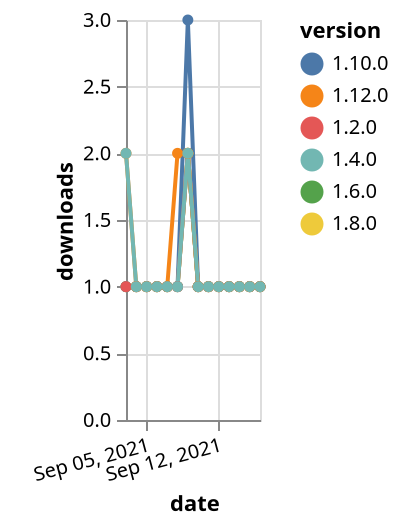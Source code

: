 {"$schema": "https://vega.github.io/schema/vega-lite/v5.json", "description": "A simple bar chart with embedded data.", "data": {"values": [{"date": "2021-09-03", "total": 182, "delta": 1, "version": "1.6.0"}, {"date": "2021-09-04", "total": 183, "delta": 1, "version": "1.6.0"}, {"date": "2021-09-05", "total": 184, "delta": 1, "version": "1.6.0"}, {"date": "2021-09-06", "total": 185, "delta": 1, "version": "1.6.0"}, {"date": "2021-09-07", "total": 186, "delta": 1, "version": "1.6.0"}, {"date": "2021-09-08", "total": 187, "delta": 1, "version": "1.6.0"}, {"date": "2021-09-09", "total": 189, "delta": 2, "version": "1.6.0"}, {"date": "2021-09-10", "total": 190, "delta": 1, "version": "1.6.0"}, {"date": "2021-09-11", "total": 191, "delta": 1, "version": "1.6.0"}, {"date": "2021-09-12", "total": 192, "delta": 1, "version": "1.6.0"}, {"date": "2021-09-13", "total": 193, "delta": 1, "version": "1.6.0"}, {"date": "2021-09-14", "total": 194, "delta": 1, "version": "1.6.0"}, {"date": "2021-09-15", "total": 195, "delta": 1, "version": "1.6.0"}, {"date": "2021-09-16", "total": 196, "delta": 1, "version": "1.6.0"}, {"date": "2021-09-03", "total": 155, "delta": 1, "version": "1.8.0"}, {"date": "2021-09-04", "total": 156, "delta": 1, "version": "1.8.0"}, {"date": "2021-09-05", "total": 157, "delta": 1, "version": "1.8.0"}, {"date": "2021-09-06", "total": 158, "delta": 1, "version": "1.8.0"}, {"date": "2021-09-07", "total": 159, "delta": 1, "version": "1.8.0"}, {"date": "2021-09-08", "total": 160, "delta": 1, "version": "1.8.0"}, {"date": "2021-09-09", "total": 162, "delta": 2, "version": "1.8.0"}, {"date": "2021-09-10", "total": 163, "delta": 1, "version": "1.8.0"}, {"date": "2021-09-11", "total": 164, "delta": 1, "version": "1.8.0"}, {"date": "2021-09-12", "total": 165, "delta": 1, "version": "1.8.0"}, {"date": "2021-09-13", "total": 166, "delta": 1, "version": "1.8.0"}, {"date": "2021-09-14", "total": 167, "delta": 1, "version": "1.8.0"}, {"date": "2021-09-15", "total": 168, "delta": 1, "version": "1.8.0"}, {"date": "2021-09-16", "total": 169, "delta": 1, "version": "1.8.0"}, {"date": "2021-09-03", "total": 179, "delta": 1, "version": "1.10.0"}, {"date": "2021-09-04", "total": 180, "delta": 1, "version": "1.10.0"}, {"date": "2021-09-05", "total": 181, "delta": 1, "version": "1.10.0"}, {"date": "2021-09-06", "total": 182, "delta": 1, "version": "1.10.0"}, {"date": "2021-09-07", "total": 183, "delta": 1, "version": "1.10.0"}, {"date": "2021-09-08", "total": 184, "delta": 1, "version": "1.10.0"}, {"date": "2021-09-09", "total": 187, "delta": 3, "version": "1.10.0"}, {"date": "2021-09-10", "total": 188, "delta": 1, "version": "1.10.0"}, {"date": "2021-09-11", "total": 189, "delta": 1, "version": "1.10.0"}, {"date": "2021-09-12", "total": 190, "delta": 1, "version": "1.10.0"}, {"date": "2021-09-13", "total": 191, "delta": 1, "version": "1.10.0"}, {"date": "2021-09-14", "total": 192, "delta": 1, "version": "1.10.0"}, {"date": "2021-09-15", "total": 193, "delta": 1, "version": "1.10.0"}, {"date": "2021-09-16", "total": 194, "delta": 1, "version": "1.10.0"}, {"date": "2021-09-03", "total": 230, "delta": 1, "version": "1.2.0"}, {"date": "2021-09-04", "total": 231, "delta": 1, "version": "1.2.0"}, {"date": "2021-09-05", "total": 232, "delta": 1, "version": "1.2.0"}, {"date": "2021-09-06", "total": 233, "delta": 1, "version": "1.2.0"}, {"date": "2021-09-07", "total": 234, "delta": 1, "version": "1.2.0"}, {"date": "2021-09-08", "total": 235, "delta": 1, "version": "1.2.0"}, {"date": "2021-09-09", "total": 237, "delta": 2, "version": "1.2.0"}, {"date": "2021-09-10", "total": 238, "delta": 1, "version": "1.2.0"}, {"date": "2021-09-11", "total": 239, "delta": 1, "version": "1.2.0"}, {"date": "2021-09-12", "total": 240, "delta": 1, "version": "1.2.0"}, {"date": "2021-09-13", "total": 241, "delta": 1, "version": "1.2.0"}, {"date": "2021-09-14", "total": 242, "delta": 1, "version": "1.2.0"}, {"date": "2021-09-15", "total": 243, "delta": 1, "version": "1.2.0"}, {"date": "2021-09-16", "total": 244, "delta": 1, "version": "1.2.0"}, {"date": "2021-09-03", "total": 127, "delta": 2, "version": "1.12.0"}, {"date": "2021-09-04", "total": 128, "delta": 1, "version": "1.12.0"}, {"date": "2021-09-05", "total": 129, "delta": 1, "version": "1.12.0"}, {"date": "2021-09-06", "total": 130, "delta": 1, "version": "1.12.0"}, {"date": "2021-09-07", "total": 131, "delta": 1, "version": "1.12.0"}, {"date": "2021-09-08", "total": 133, "delta": 2, "version": "1.12.0"}, {"date": "2021-09-09", "total": 135, "delta": 2, "version": "1.12.0"}, {"date": "2021-09-10", "total": 136, "delta": 1, "version": "1.12.0"}, {"date": "2021-09-11", "total": 137, "delta": 1, "version": "1.12.0"}, {"date": "2021-09-12", "total": 138, "delta": 1, "version": "1.12.0"}, {"date": "2021-09-13", "total": 139, "delta": 1, "version": "1.12.0"}, {"date": "2021-09-14", "total": 140, "delta": 1, "version": "1.12.0"}, {"date": "2021-09-15", "total": 141, "delta": 1, "version": "1.12.0"}, {"date": "2021-09-16", "total": 142, "delta": 1, "version": "1.12.0"}, {"date": "2021-09-03", "total": 194, "delta": 2, "version": "1.4.0"}, {"date": "2021-09-04", "total": 195, "delta": 1, "version": "1.4.0"}, {"date": "2021-09-05", "total": 196, "delta": 1, "version": "1.4.0"}, {"date": "2021-09-06", "total": 197, "delta": 1, "version": "1.4.0"}, {"date": "2021-09-07", "total": 198, "delta": 1, "version": "1.4.0"}, {"date": "2021-09-08", "total": 199, "delta": 1, "version": "1.4.0"}, {"date": "2021-09-09", "total": 201, "delta": 2, "version": "1.4.0"}, {"date": "2021-09-10", "total": 202, "delta": 1, "version": "1.4.0"}, {"date": "2021-09-11", "total": 203, "delta": 1, "version": "1.4.0"}, {"date": "2021-09-12", "total": 204, "delta": 1, "version": "1.4.0"}, {"date": "2021-09-13", "total": 205, "delta": 1, "version": "1.4.0"}, {"date": "2021-09-14", "total": 206, "delta": 1, "version": "1.4.0"}, {"date": "2021-09-15", "total": 207, "delta": 1, "version": "1.4.0"}, {"date": "2021-09-16", "total": 208, "delta": 1, "version": "1.4.0"}]}, "width": "container", "mark": {"type": "line", "point": {"filled": true}}, "encoding": {"x": {"field": "date", "type": "temporal", "timeUnit": "yearmonthdate", "title": "date", "axis": {"labelAngle": -15}}, "y": {"field": "delta", "type": "quantitative", "title": "downloads"}, "color": {"field": "version", "type": "nominal"}, "tooltip": {"field": "delta"}}}